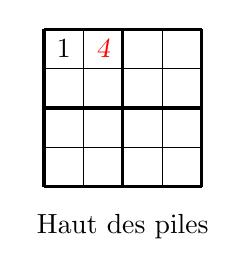 % Sudoku
% Author: Roberto Bonvallet
\begin{tikzpicture}[scale=0.5]

\makeatletter
\ifx\c@row\undefined\newcounter{row}\fi
\ifx\c@col\undefined\newcounter{col}\fi
\makeatother

% \newcounter{row}
% \newcounter{col}

\newcommand\setrow[4]{
  \setcounter{col}{1}
  \foreach \n in {#1, #2, #3, #4} {
    \edef\x{\value{col} - 0.5}
    \edef\y{4.5 - \value{row}}
    \node[anchor=center] at (\x, \y) {\n};
    \stepcounter{col}
  }
  \stepcounter{row}
}

  \begin{scope}
    \draw (0, 0) grid (4, 4);
    \draw[very thick, scale=2] (0, 0) grid (2, 2);

    \setcounter{row}{1}
    \setrow {1}{ }  { }{ }
    \setrow { }{ }  {}{ }
    \setrow { }{ }  { }{ }
    \setrow { }{}  { }{}

    \node[anchor=center] at (2, -1) {Haut des piles};
  \end{scope}

    \begin{scope}[red, font=\slshape]
    \setcounter{row}{1}
    \setrow {}4{ }  { }{ }
    \setrow { }{ }  {}{ }
    \setrow { }{ }  { }{ }
    \setrow { }{}  { }{}
  \end{scope}

\end{tikzpicture}